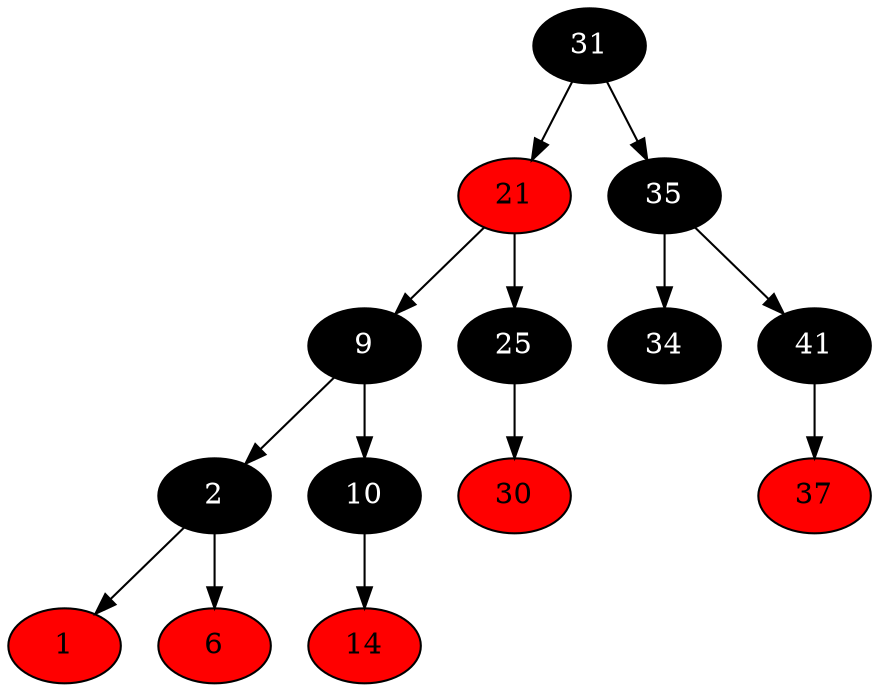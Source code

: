 digraph mentions {
31 -> 21
21 -> 9
9 -> 2
2 -> 1
2 -> 6
9 -> 10
10 -> 14
21 -> 25
25 -> 30
31 -> 35
35 -> 34
35 -> 41
41 -> 37
31[style=filled, fillcolor=black, fontcolor=white]
21[style=filled, fillcolor=red]
9[style=filled, fillcolor=black, fontcolor=white]
2[style=filled, fillcolor=black, fontcolor=white]
1[style=filled, fillcolor=red]
6[style=filled, fillcolor=red]
10[style=filled, fillcolor=black, fontcolor=white]
14[style=filled, fillcolor=red]
25[style=filled, fillcolor=black, fontcolor=white]
30[style=filled, fillcolor=red]
35[style=filled, fillcolor=black, fontcolor=white]
34[style=filled, fillcolor=black, fontcolor=white]
41[style=filled, fillcolor=black, fontcolor=white]
37[style=filled, fillcolor=red]
}
